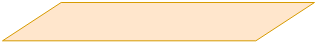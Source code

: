<mxfile version="22.1.17" type="device">
  <diagram name="Página-1" id="iBghx-ZtsNXmPx20Jy84">
    <mxGraphModel dx="294" dy="164" grid="1" gridSize="10" guides="1" tooltips="1" connect="1" arrows="1" fold="1" page="1" pageScale="1" pageWidth="827" pageHeight="1169" math="0" shadow="0">
      <root>
        <mxCell id="0" />
        <mxCell id="1" parent="0" />
        <mxCell id="GdCzeM-i6sgTiOV5Km3q-1" value="" style="shape=parallelogram;perimeter=parallelogramPerimeter;whiteSpace=wrap;html=1;fixedSize=1;rotation=-180;size=29.33;strokeWidth=0.5;fillColor=#ffe6cc;strokeColor=#d79b00;" vertex="1" parent="1">
          <mxGeometry x="200" y="260" width="156" height="19.16" as="geometry" />
        </mxCell>
      </root>
    </mxGraphModel>
  </diagram>
</mxfile>

